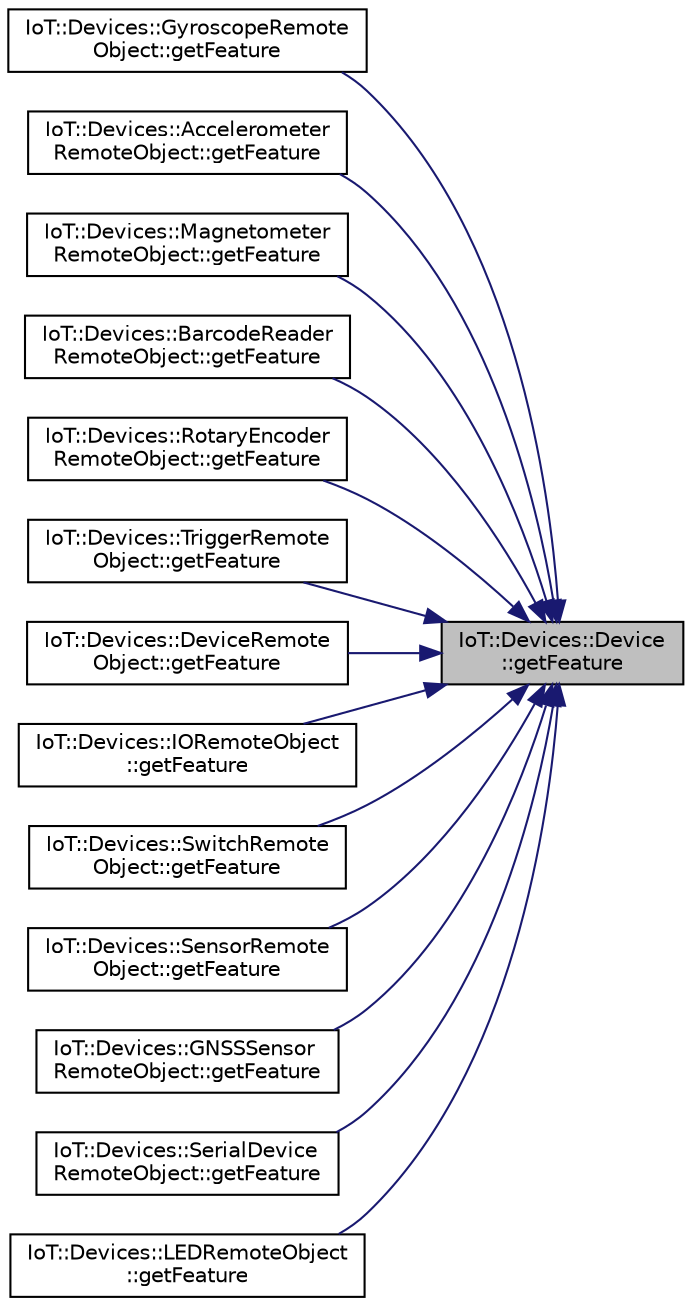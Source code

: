 digraph "IoT::Devices::Device::getFeature"
{
 // LATEX_PDF_SIZE
  edge [fontname="Helvetica",fontsize="10",labelfontname="Helvetica",labelfontsize="10"];
  node [fontname="Helvetica",fontsize="10",shape=record];
  rankdir="RL";
  Node1 [label="IoT::Devices::Device\l::getFeature",height=0.2,width=0.4,color="black", fillcolor="grey75", style="filled", fontcolor="black",tooltip=" "];
  Node1 -> Node2 [dir="back",color="midnightblue",fontsize="10",style="solid",fontname="Helvetica"];
  Node2 [label="IoT::Devices::GyroscopeRemote\lObject::getFeature",height=0.2,width=0.4,color="black", fillcolor="white", style="filled",URL="$classIoT_1_1Devices_1_1GyroscopeRemoteObject.html#a92e86857dd20d0eefc79de9111888a5d",tooltip="Destroys the GyroscopeRemoteObject."];
  Node1 -> Node3 [dir="back",color="midnightblue",fontsize="10",style="solid",fontname="Helvetica"];
  Node3 [label="IoT::Devices::Accelerometer\lRemoteObject::getFeature",height=0.2,width=0.4,color="black", fillcolor="white", style="filled",URL="$classIoT_1_1Devices_1_1AccelerometerRemoteObject.html#a59d65fcd672be064cae20544a998df37",tooltip="Returns the most recently measured acceleration values."];
  Node1 -> Node4 [dir="back",color="midnightblue",fontsize="10",style="solid",fontname="Helvetica"];
  Node4 [label="IoT::Devices::Magnetometer\lRemoteObject::getFeature",height=0.2,width=0.4,color="black", fillcolor="white", style="filled",URL="$classIoT_1_1Devices_1_1MagnetometerRemoteObject.html#a162f93294fbb7fa29c44b99607171d73",tooltip="Returns the most recently measured field strength values."];
  Node1 -> Node5 [dir="back",color="midnightblue",fontsize="10",style="solid",fontname="Helvetica"];
  Node5 [label="IoT::Devices::BarcodeReader\lRemoteObject::getFeature",height=0.2,width=0.4,color="black", fillcolor="white", style="filled",URL="$classIoT_1_1Devices_1_1BarcodeReaderRemoteObject.html#ac70bbbb855bb85109c1e04877433fa54",tooltip="Destroys the BarcodeReaderRemoteObject."];
  Node1 -> Node6 [dir="back",color="midnightblue",fontsize="10",style="solid",fontname="Helvetica"];
  Node6 [label="IoT::Devices::RotaryEncoder\lRemoteObject::getFeature",height=0.2,width=0.4,color="black", fillcolor="white", style="filled",URL="$classIoT_1_1Devices_1_1RotaryEncoderRemoteObject.html#ac66bfdbbdcd9f0706f672f21f04d095c",tooltip="Returns the current value of the counter."];
  Node1 -> Node7 [dir="back",color="midnightblue",fontsize="10",style="solid",fontname="Helvetica"];
  Node7 [label="IoT::Devices::TriggerRemote\lObject::getFeature",height=0.2,width=0.4,color="black", fillcolor="white", style="filled",URL="$classIoT_1_1Devices_1_1TriggerRemoteObject.html#a9843f69088e056082f9bd515bf477a27",tooltip="Destroys the TriggerRemoteObject."];
  Node1 -> Node8 [dir="back",color="midnightblue",fontsize="10",style="solid",fontname="Helvetica"];
  Node8 [label="IoT::Devices::DeviceRemote\lObject::getFeature",height=0.2,width=0.4,color="black", fillcolor="white", style="filled",URL="$classIoT_1_1Devices_1_1DeviceRemoteObject.html#ae269d12eb7f4eb069a2835ea4758c6d5",tooltip="Destroys the DeviceRemoteObject."];
  Node1 -> Node9 [dir="back",color="midnightblue",fontsize="10",style="solid",fontname="Helvetica"];
  Node9 [label="IoT::Devices::IORemoteObject\l::getFeature",height=0.2,width=0.4,color="black", fillcolor="white", style="filled",URL="$classIoT_1_1Devices_1_1IORemoteObject.html#a2f27403db896119cb2c17365686e51de",tooltip="Destroys the IORemoteObject."];
  Node1 -> Node10 [dir="back",color="midnightblue",fontsize="10",style="solid",fontname="Helvetica"];
  Node10 [label="IoT::Devices::SwitchRemote\lObject::getFeature",height=0.2,width=0.4,color="black", fillcolor="white", style="filled",URL="$classIoT_1_1Devices_1_1SwitchRemoteObject.html#a9e468e6220e3e71e9b60b38b176bbe0d",tooltip="Destroys the SwitchRemoteObject."];
  Node1 -> Node11 [dir="back",color="midnightblue",fontsize="10",style="solid",fontname="Helvetica"];
  Node11 [label="IoT::Devices::SensorRemote\lObject::getFeature",height=0.2,width=0.4,color="black", fillcolor="white", style="filled",URL="$classIoT_1_1Devices_1_1SensorRemoteObject.html#abf7b2b63230126ddb8142e6e8c038c67",tooltip="Clears the filter set for the valueChanged event."];
  Node1 -> Node12 [dir="back",color="midnightblue",fontsize="10",style="solid",fontname="Helvetica"];
  Node12 [label="IoT::Devices::GNSSSensor\lRemoteObject::getFeature",height=0.2,width=0.4,color="black", fillcolor="white", style="filled",URL="$classIoT_1_1Devices_1_1GNSSSensorRemoteObject.html#a75a4c09e82d64d2e62a07f4e8f0fa53e",tooltip="Returns the current course in degrees [0, 360)."];
  Node1 -> Node13 [dir="back",color="midnightblue",fontsize="10",style="solid",fontname="Helvetica"];
  Node13 [label="IoT::Devices::SerialDevice\lRemoteObject::getFeature",height=0.2,width=0.4,color="black", fillcolor="white", style="filled",URL="$classIoT_1_1Devices_1_1SerialDeviceRemoteObject.html#a16ed14f2b2bd8be571e8836edd7a0e72",tooltip=" "];
  Node1 -> Node14 [dir="back",color="midnightblue",fontsize="10",style="solid",fontname="Helvetica"];
  Node14 [label="IoT::Devices::LEDRemoteObject\l::getFeature",height=0.2,width=0.4,color="black", fillcolor="white", style="filled",URL="$classIoT_1_1Devices_1_1LEDRemoteObject.html#a7dbac2f6a2c689b832b875cf1999169e",tooltip=" "];
}
